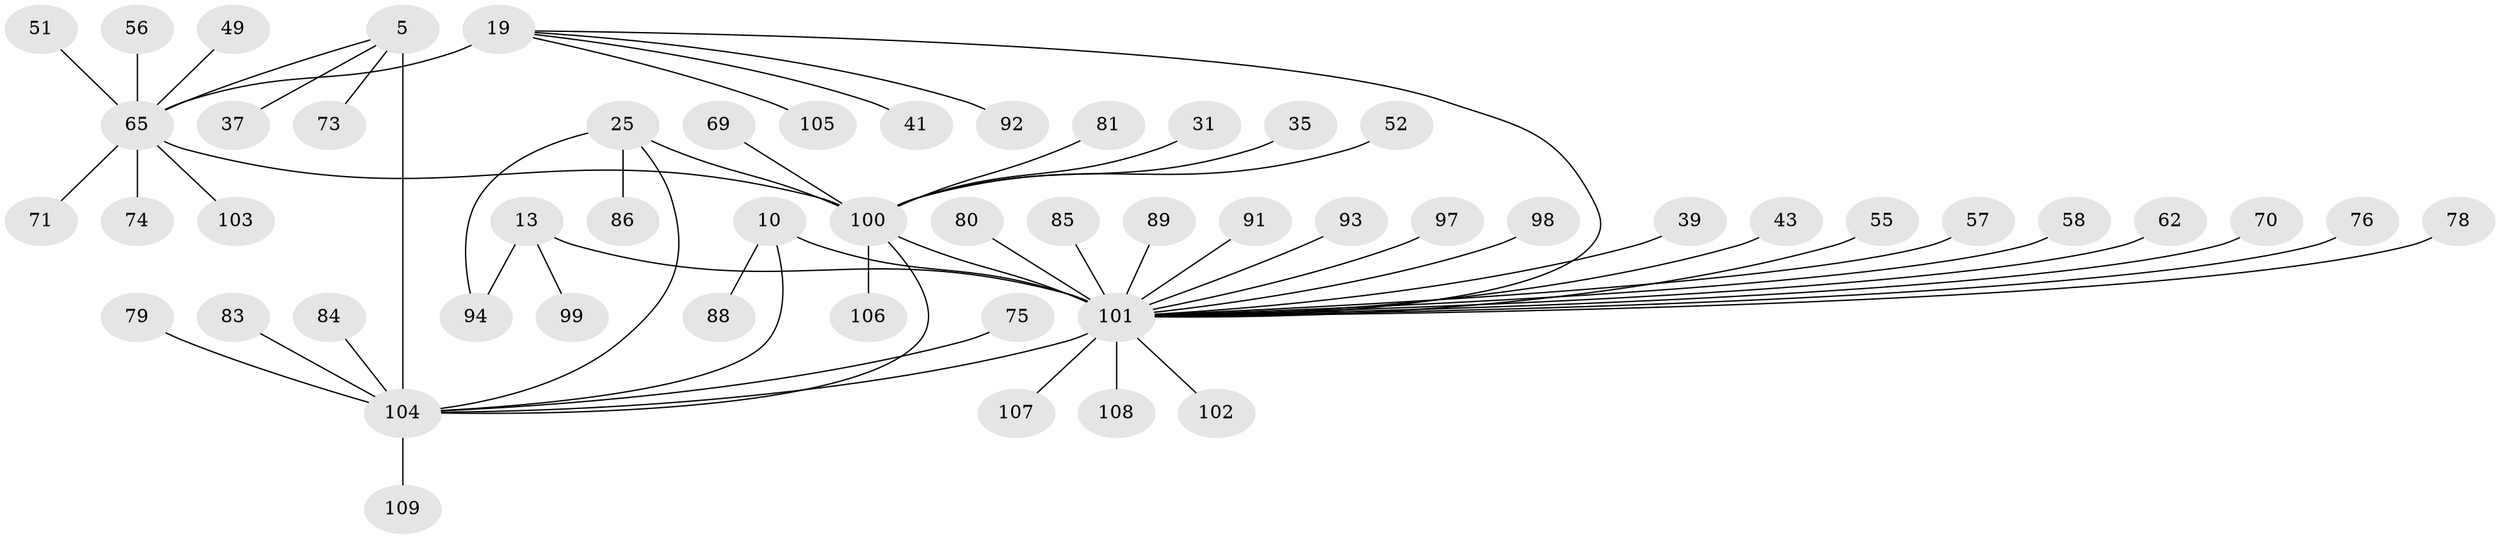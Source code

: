 // original degree distribution, {9: 0.045871559633027525, 5: 0.027522935779816515, 10: 0.01834862385321101, 6: 0.05504587155963303, 7: 0.027522935779816515, 4: 0.01834862385321101, 13: 0.009174311926605505, 11: 0.009174311926605505, 8: 0.027522935779816515, 1: 0.5963302752293578, 2: 0.12844036697247707, 3: 0.03669724770642202}
// Generated by graph-tools (version 1.1) at 2025/56/03/09/25 04:56:00]
// undirected, 54 vertices, 59 edges
graph export_dot {
graph [start="1"]
  node [color=gray90,style=filled];
  5 [super="+3"];
  10 [super="+7"];
  13 [super="+11"];
  19 [super="+17"];
  25 [super="+24"];
  31;
  35;
  37;
  39;
  41;
  43;
  49;
  51;
  52;
  55;
  56;
  57 [super="+29"];
  58;
  62;
  65 [super="+20"];
  69;
  70;
  71 [super="+54+68"];
  73;
  74;
  75;
  76;
  78 [super="+77"];
  79;
  80;
  81;
  83;
  84;
  85 [super="+44"];
  86;
  88;
  89;
  91;
  92;
  93 [super="+60"];
  94;
  97;
  98 [super="+82"];
  99 [super="+45"];
  100 [super="+95+23+53+22"];
  101 [super="+96+48+32+46+66+64+34"];
  102 [super="+90"];
  103;
  104 [super="+72"];
  105;
  106;
  107;
  108;
  109;
  5 -- 37;
  5 -- 73;
  5 -- 65;
  5 -- 104 [weight=6];
  10 -- 88;
  10 -- 101 [weight=6];
  10 -- 104;
  13 -- 94;
  13 -- 99;
  13 -- 101 [weight=7];
  19 -- 105;
  19 -- 41;
  19 -- 92;
  19 -- 101 [weight=2];
  19 -- 65 [weight=6];
  25 -- 94;
  25 -- 86;
  25 -- 100 [weight=6];
  25 -- 104;
  31 -- 100;
  35 -- 100;
  39 -- 101;
  43 -- 101;
  49 -- 65;
  51 -- 65;
  52 -- 100;
  55 -- 101;
  56 -- 65;
  57 -- 101;
  58 -- 101;
  62 -- 101;
  65 -- 100;
  65 -- 103;
  65 -- 71;
  65 -- 74;
  69 -- 100;
  70 -- 101;
  75 -- 104;
  76 -- 101;
  78 -- 101;
  79 -- 104;
  80 -- 101;
  81 -- 100;
  83 -- 104;
  84 -- 104;
  85 -- 101;
  89 -- 101;
  91 -- 101;
  93 -- 101;
  97 -- 101;
  98 -- 101;
  100 -- 106;
  100 -- 101 [weight=3];
  100 -- 104;
  101 -- 102;
  101 -- 107;
  101 -- 108;
  101 -- 104 [weight=2];
  104 -- 109;
}
